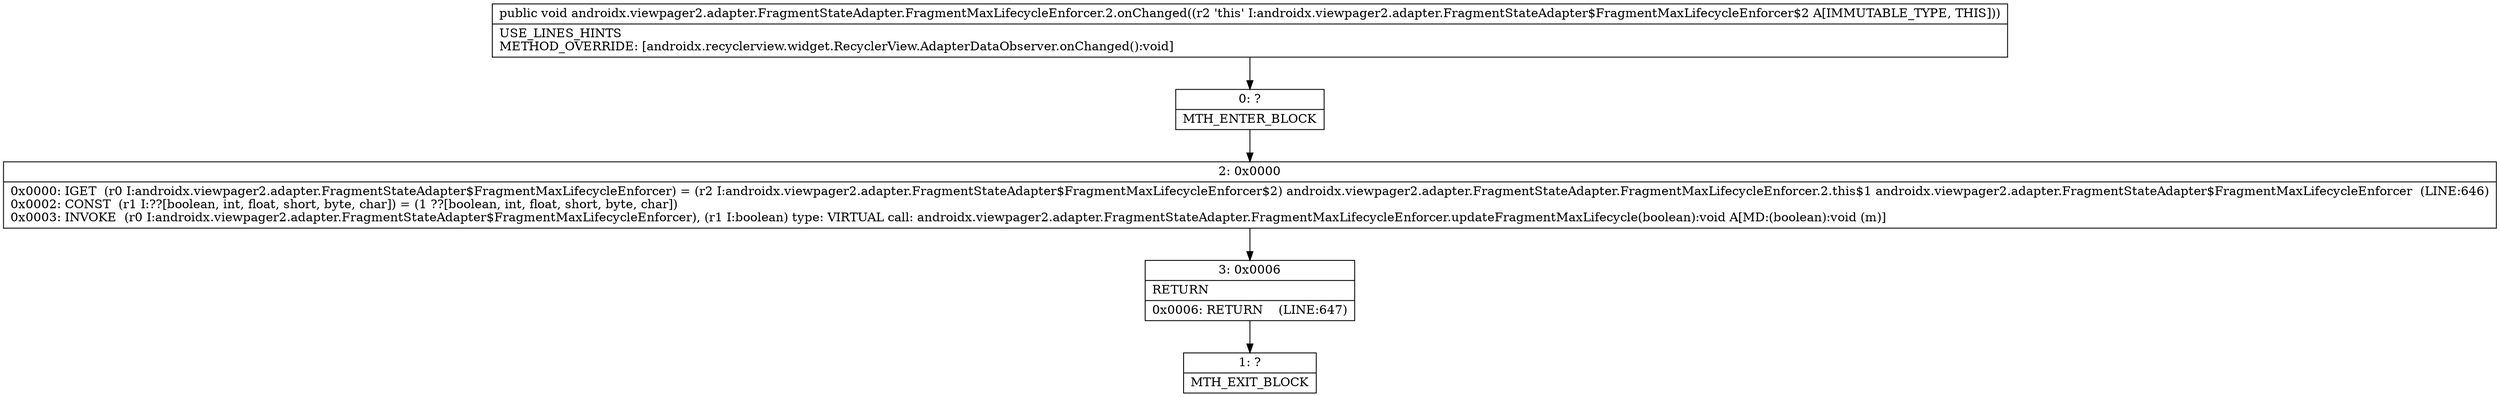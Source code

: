 digraph "CFG forandroidx.viewpager2.adapter.FragmentStateAdapter.FragmentMaxLifecycleEnforcer.2.onChanged()V" {
Node_0 [shape=record,label="{0\:\ ?|MTH_ENTER_BLOCK\l}"];
Node_2 [shape=record,label="{2\:\ 0x0000|0x0000: IGET  (r0 I:androidx.viewpager2.adapter.FragmentStateAdapter$FragmentMaxLifecycleEnforcer) = (r2 I:androidx.viewpager2.adapter.FragmentStateAdapter$FragmentMaxLifecycleEnforcer$2) androidx.viewpager2.adapter.FragmentStateAdapter.FragmentMaxLifecycleEnforcer.2.this$1 androidx.viewpager2.adapter.FragmentStateAdapter$FragmentMaxLifecycleEnforcer  (LINE:646)\l0x0002: CONST  (r1 I:??[boolean, int, float, short, byte, char]) = (1 ??[boolean, int, float, short, byte, char]) \l0x0003: INVOKE  (r0 I:androidx.viewpager2.adapter.FragmentStateAdapter$FragmentMaxLifecycleEnforcer), (r1 I:boolean) type: VIRTUAL call: androidx.viewpager2.adapter.FragmentStateAdapter.FragmentMaxLifecycleEnforcer.updateFragmentMaxLifecycle(boolean):void A[MD:(boolean):void (m)]\l}"];
Node_3 [shape=record,label="{3\:\ 0x0006|RETURN\l|0x0006: RETURN    (LINE:647)\l}"];
Node_1 [shape=record,label="{1\:\ ?|MTH_EXIT_BLOCK\l}"];
MethodNode[shape=record,label="{public void androidx.viewpager2.adapter.FragmentStateAdapter.FragmentMaxLifecycleEnforcer.2.onChanged((r2 'this' I:androidx.viewpager2.adapter.FragmentStateAdapter$FragmentMaxLifecycleEnforcer$2 A[IMMUTABLE_TYPE, THIS]))  | USE_LINES_HINTS\lMETHOD_OVERRIDE: [androidx.recyclerview.widget.RecyclerView.AdapterDataObserver.onChanged():void]\l}"];
MethodNode -> Node_0;Node_0 -> Node_2;
Node_2 -> Node_3;
Node_3 -> Node_1;
}


